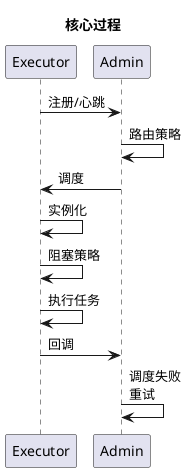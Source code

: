 @startuml
title 核心过程

participant e as "Executor" order 10
participant a as "Admin" order 20

e -> a : 注册/心跳
a -> a : 路由策略
e <- a : 调度
e -> e : 实例化
e -> e : 阻塞策略
e -> e : 执行任务
e -> a : 回调
a -> a : 调度失败\n重试
@enduml